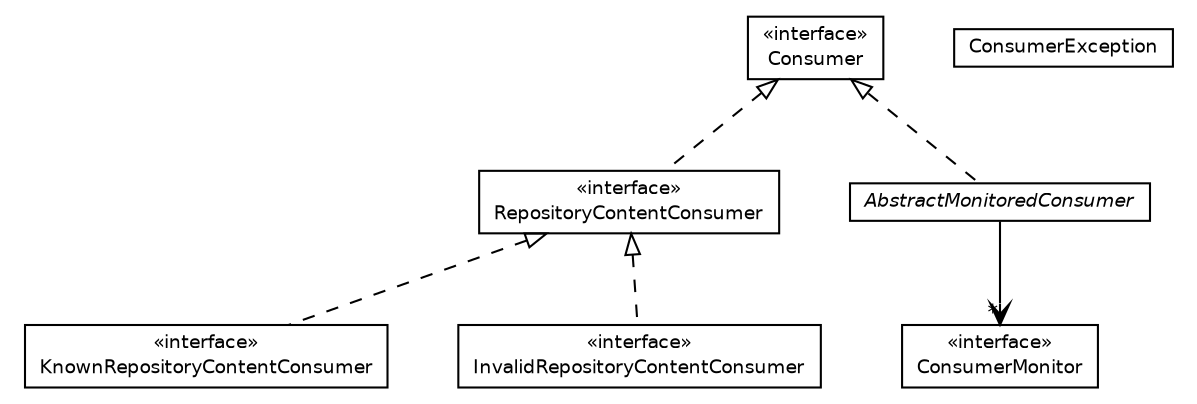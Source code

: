 #!/usr/local/bin/dot
#
# Class diagram 
# Generated by UmlGraph version 4.6 (http://www.spinellis.gr/sw/umlgraph)
#

digraph G {
	edge [fontname="Helvetica",fontsize=10,labelfontname="Helvetica",labelfontsize=10];
	node [fontname="Helvetica",fontsize=10,shape=plaintext];
	// org.apache.maven.archiva.consumers.RepositoryContentConsumer
	c2678 [label=<<table border="0" cellborder="1" cellspacing="0" cellpadding="2" port="p" href="./RepositoryContentConsumer.html">
		<tr><td><table border="0" cellspacing="0" cellpadding="1">
			<tr><td> &laquo;interface&raquo; </td></tr>
			<tr><td> RepositoryContentConsumer </td></tr>
		</table></td></tr>
		</table>>, fontname="Helvetica", fontcolor="black", fontsize=9.0];
	// org.apache.maven.archiva.consumers.KnownRepositoryContentConsumer
	c2679 [label=<<table border="0" cellborder="1" cellspacing="0" cellpadding="2" port="p" href="./KnownRepositoryContentConsumer.html">
		<tr><td><table border="0" cellspacing="0" cellpadding="1">
			<tr><td> &laquo;interface&raquo; </td></tr>
			<tr><td> KnownRepositoryContentConsumer </td></tr>
		</table></td></tr>
		</table>>, fontname="Helvetica", fontcolor="black", fontsize=9.0];
	// org.apache.maven.archiva.consumers.InvalidRepositoryContentConsumer
	c2680 [label=<<table border="0" cellborder="1" cellspacing="0" cellpadding="2" port="p" href="./InvalidRepositoryContentConsumer.html">
		<tr><td><table border="0" cellspacing="0" cellpadding="1">
			<tr><td> &laquo;interface&raquo; </td></tr>
			<tr><td> InvalidRepositoryContentConsumer </td></tr>
		</table></td></tr>
		</table>>, fontname="Helvetica", fontcolor="black", fontsize=9.0];
	// org.apache.maven.archiva.consumers.ConsumerMonitor
	c2681 [label=<<table border="0" cellborder="1" cellspacing="0" cellpadding="2" port="p" href="./ConsumerMonitor.html">
		<tr><td><table border="0" cellspacing="0" cellpadding="1">
			<tr><td> &laquo;interface&raquo; </td></tr>
			<tr><td> ConsumerMonitor </td></tr>
		</table></td></tr>
		</table>>, fontname="Helvetica", fontcolor="black", fontsize=9.0];
	// org.apache.maven.archiva.consumers.ConsumerException
	c2682 [label=<<table border="0" cellborder="1" cellspacing="0" cellpadding="2" port="p" href="./ConsumerException.html">
		<tr><td><table border="0" cellspacing="0" cellpadding="1">
			<tr><td> ConsumerException </td></tr>
		</table></td></tr>
		</table>>, fontname="Helvetica", fontcolor="black", fontsize=9.0];
	// org.apache.maven.archiva.consumers.Consumer
	c2683 [label=<<table border="0" cellborder="1" cellspacing="0" cellpadding="2" port="p" href="./Consumer.html">
		<tr><td><table border="0" cellspacing="0" cellpadding="1">
			<tr><td> &laquo;interface&raquo; </td></tr>
			<tr><td> Consumer </td></tr>
		</table></td></tr>
		</table>>, fontname="Helvetica", fontcolor="black", fontsize=9.0];
	// org.apache.maven.archiva.consumers.AbstractMonitoredConsumer
	c2684 [label=<<table border="0" cellborder="1" cellspacing="0" cellpadding="2" port="p" href="./AbstractMonitoredConsumer.html">
		<tr><td><table border="0" cellspacing="0" cellpadding="1">
			<tr><td><font face="Helvetica-Oblique"> AbstractMonitoredConsumer </font></td></tr>
		</table></td></tr>
		</table>>, fontname="Helvetica", fontcolor="black", fontsize=9.0];
	//org.apache.maven.archiva.consumers.RepositoryContentConsumer implements org.apache.maven.archiva.consumers.Consumer
	c2683:p -> c2678:p [dir=back,arrowtail=empty,style=dashed];
	//org.apache.maven.archiva.consumers.KnownRepositoryContentConsumer implements org.apache.maven.archiva.consumers.RepositoryContentConsumer
	c2678:p -> c2679:p [dir=back,arrowtail=empty,style=dashed];
	//org.apache.maven.archiva.consumers.InvalidRepositoryContentConsumer implements org.apache.maven.archiva.consumers.RepositoryContentConsumer
	c2678:p -> c2680:p [dir=back,arrowtail=empty,style=dashed];
	//org.apache.maven.archiva.consumers.AbstractMonitoredConsumer implements org.apache.maven.archiva.consumers.Consumer
	c2683:p -> c2684:p [dir=back,arrowtail=empty,style=dashed];
	// org.apache.maven.archiva.consumers.AbstractMonitoredConsumer NAVASSOC org.apache.maven.archiva.consumers.ConsumerMonitor
	c2684:p -> c2681:p [taillabel="", label="", headlabel="*", fontname="Helvetica", fontcolor="black", fontsize=10.0, color="black", arrowhead=open];
}

